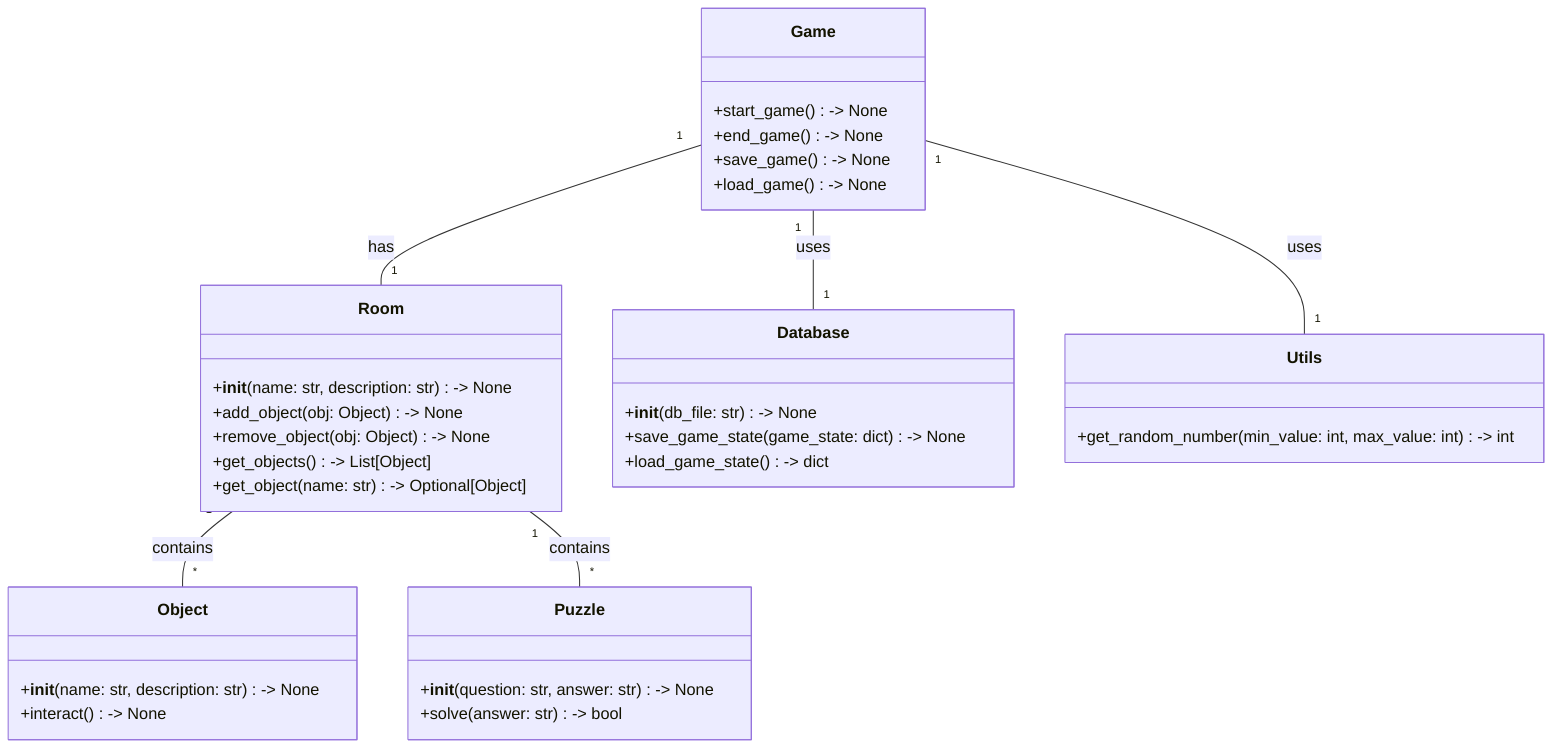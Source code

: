 classDiagram
    class Game{
        +start_game() -> None
        +end_game() -> None
        +save_game() -> None
        +load_game() -> None
    }

    class Room{
        +__init__(name: str, description: str) -> None
        +add_object(obj: Object) -> None
        +remove_object(obj: Object) -> None
        +get_objects() -> List[Object]
        +get_object(name: str) -> Optional[Object]
    }

    class Object{
        +__init__(name: str, description: str) -> None
        +interact() -> None
    }

    class Puzzle{
        +__init__(question: str, answer: str) -> None
        +solve(answer: str) -> bool
    }

    class Database{
        +__init__(db_file: str) -> None
        +save_game_state(game_state: dict) -> None
        +load_game_state() -> dict
    }

    class Utils{
        +get_random_number(min_value: int, max_value: int) -> int
    }

    Game "1" -- "1" Room: has
    Room "1" -- "*" Object: contains
    Room "1" -- "*" Puzzle: contains
    Game "1" -- "1" Database: uses
    Game "1" -- "1" Utils: uses